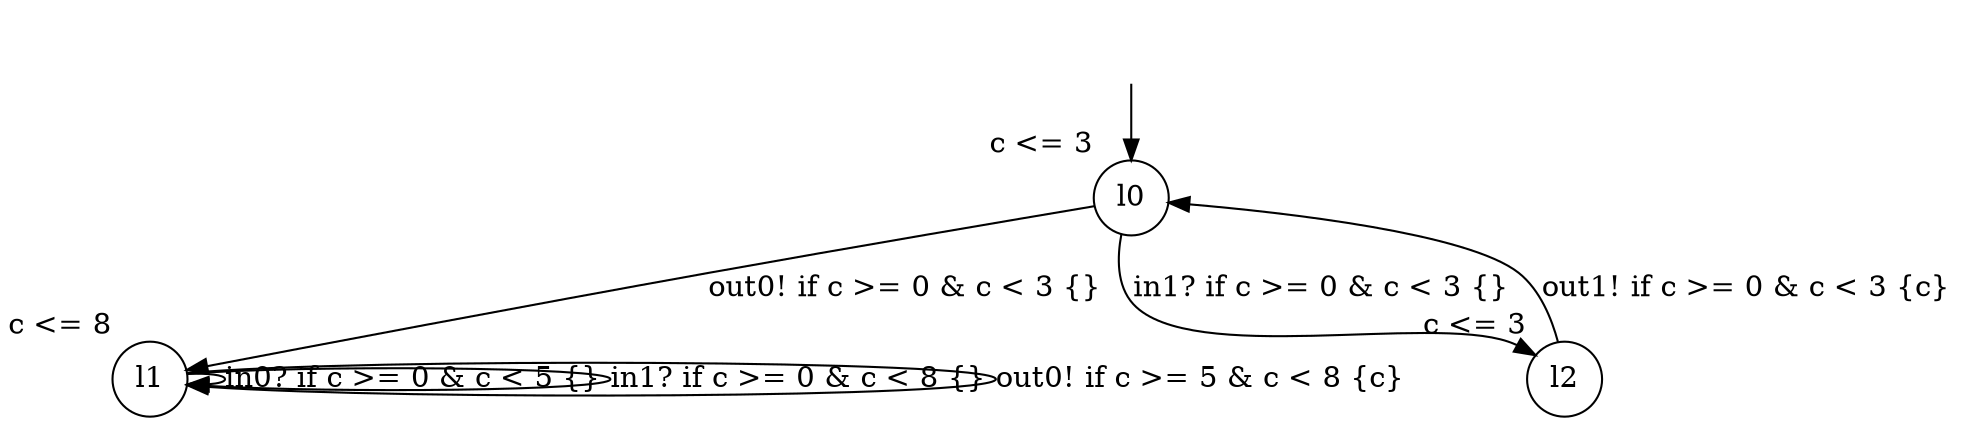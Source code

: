 digraph g {
__start0 [label="" shape="none"];
l0 [shape="circle" margin=0 label="l0", xlabel="c <= 3"];
l1 [shape="circle" margin=0 label="l1", xlabel="c <= 8"];
l2 [shape="circle" margin=0 label="l2", xlabel="c <= 3"];
l0 -> l2 [label="in1? if c >= 0 & c < 3 {} "];
l0 -> l1 [label="out0! if c >= 0 & c < 3 {} "];
l1 -> l1 [label="in0? if c >= 0 & c < 5 {} "];
l1 -> l1 [label="in1? if c >= 0 & c < 8 {} "];
l1 -> l1 [label="out0! if c >= 5 & c < 8 {c} "];
l2 -> l0 [label="out1! if c >= 0 & c < 3 {c} "];
__start0 -> l0;
}
